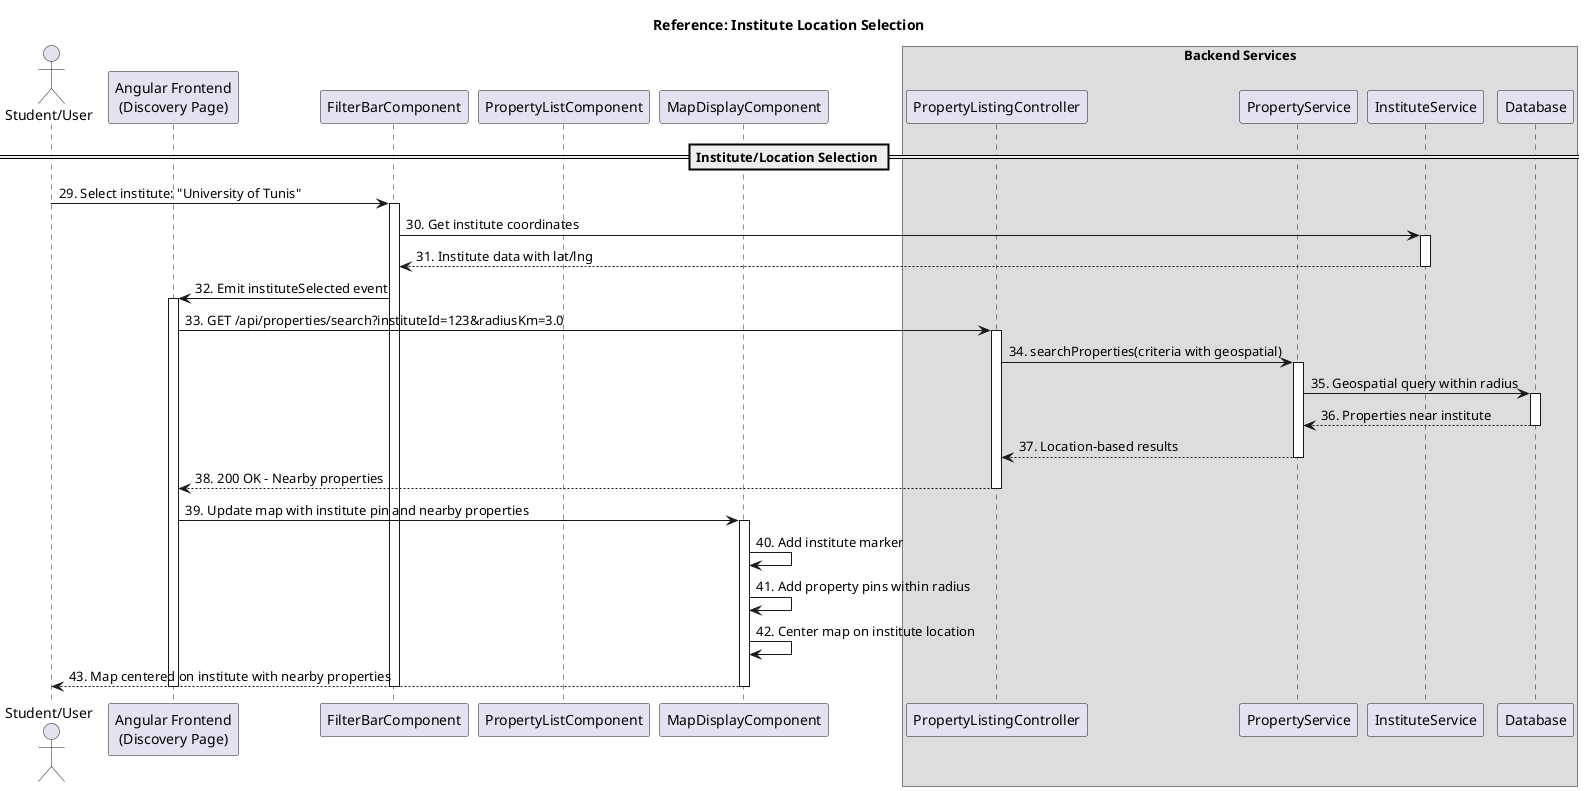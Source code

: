 @startuml
title "Reference: Institute Location Selection"

!define USER_COLOR #E3F2FD
!define FRONTEND_COLOR #F3E5F5
!define BACKEND_COLOR #E8F5E9
!define MAP_COLOR #FFF3E0

actor "Student/User" as User
participant "Angular Frontend\n(Discovery Page)" as Frontend
participant "FilterBarComponent" as FilterBar
participant "PropertyListComponent" as PropertyList
participant "MapDisplayComponent" as MapComponent

box "Backend Services"
    participant "PropertyListingController" as Controller
    participant "PropertyService" as Service
    participant "InstituteService" as InstituteService
    participant "Database" as DB
end box

== Institute/Location Selection ==

User -> FilterBar: 29. Select institute: "University of Tunis"
activate FilterBar

FilterBar -> InstituteService: 30. Get institute coordinates
activate InstituteService
InstituteService --> FilterBar: 31. Institute data with lat/lng
deactivate InstituteService

FilterBar -> Frontend: 32. Emit instituteSelected event
activate Frontend

Frontend -> Controller: 33. GET /api/properties/search?instituteId=123&radiusKm=3.0
activate Controller

Controller -> Service: 34. searchProperties(criteria with geospatial)
activate Service

Service -> DB: 35. Geospatial query within radius
activate DB
DB --> Service: 36. Properties near institute
deactivate DB

Service --> Controller: 37. Location-based results
deactivate Service

Controller --> Frontend: 38. 200 OK - Nearby properties
deactivate Controller

Frontend -> MapComponent: 39. Update map with institute pin and nearby properties
activate MapComponent

MapComponent -> MapComponent: 40. Add institute marker
MapComponent -> MapComponent: 41. Add property pins within radius
MapComponent -> MapComponent: 42. Center map on institute location

MapComponent --> User: 43. Map centered on institute with nearby properties
deactivate MapComponent

deactivate FilterBar
deactivate Frontend

@enduml 